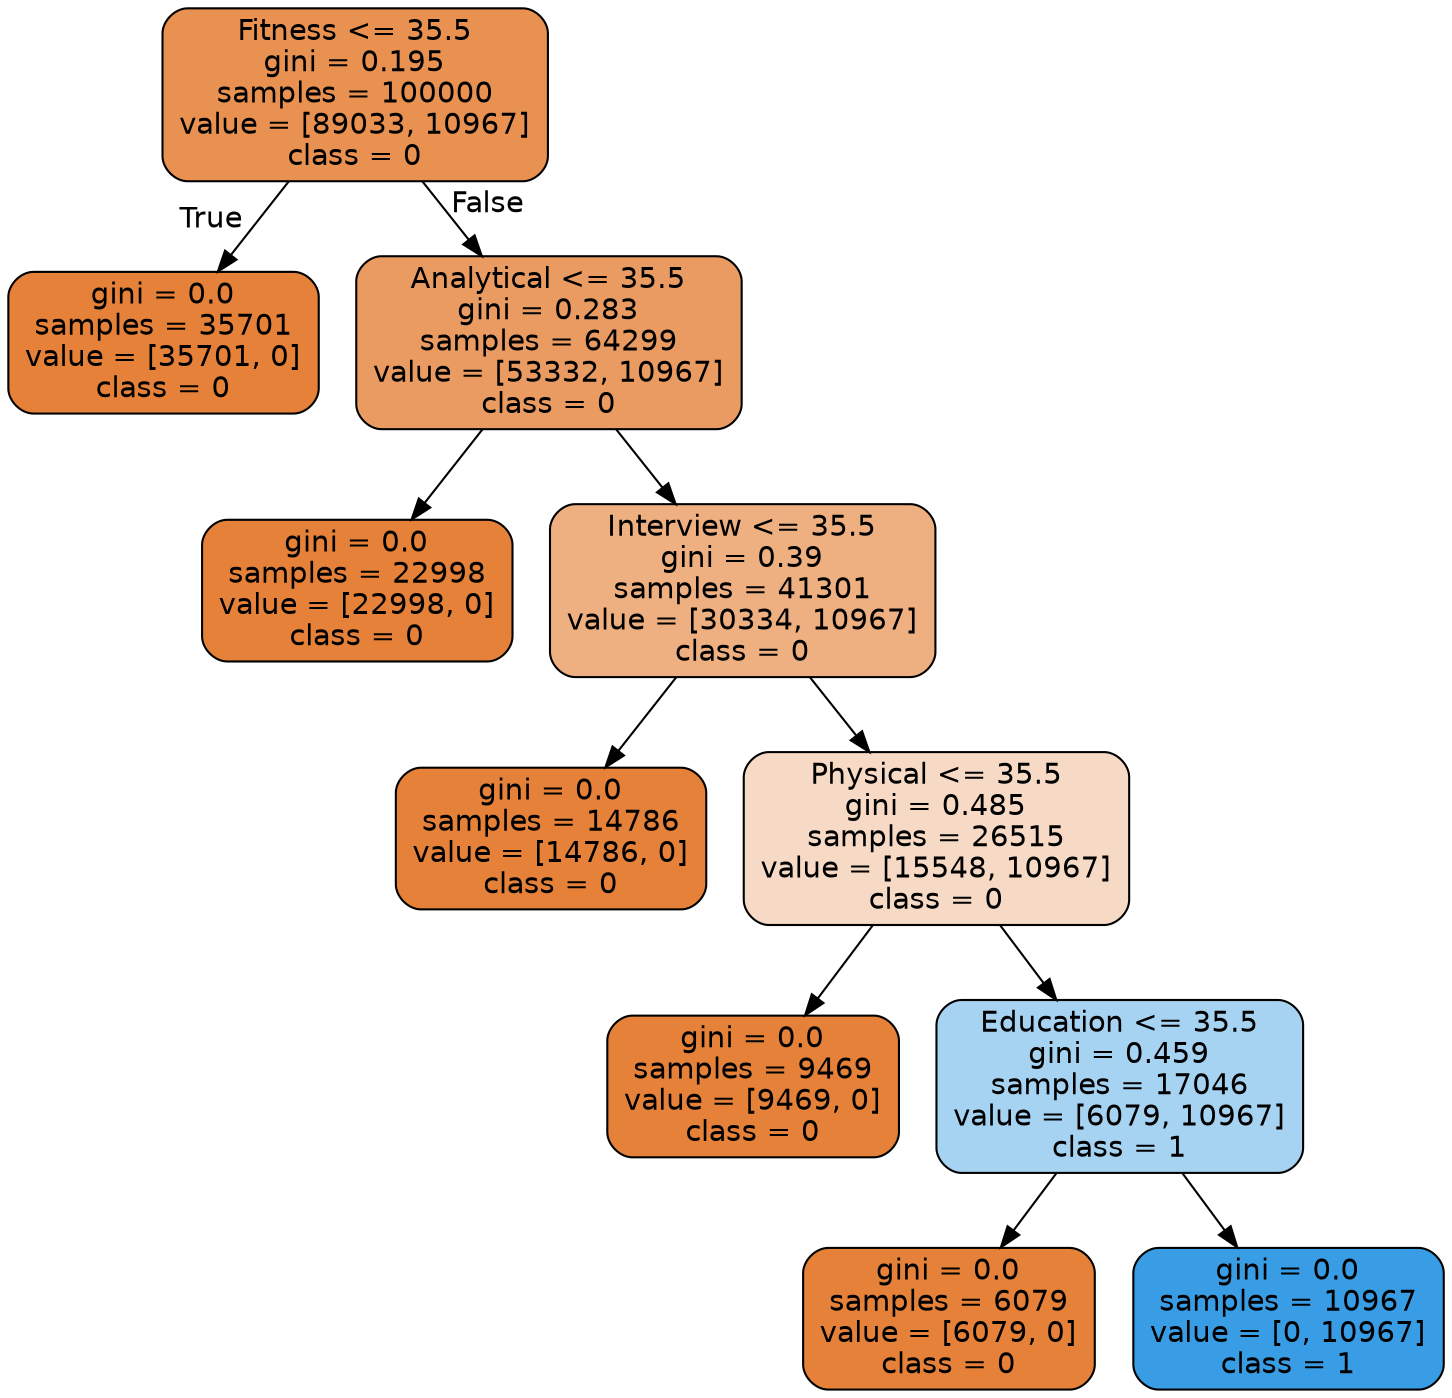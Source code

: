 digraph Tree {
node [shape=box, style="filled, rounded", color="black", fontname=helvetica] ;
edge [fontname=helvetica] ;
0 [label="Fitness <= 35.5\ngini = 0.195\nsamples = 100000\nvalue = [89033, 10967]\nclass = 0", fillcolor="#e89151"] ;
1 [label="gini = 0.0\nsamples = 35701\nvalue = [35701, 0]\nclass = 0", fillcolor="#e58139"] ;
0 -> 1 [labeldistance=2.5, labelangle=45, headlabel="True"] ;
2 [label="Analytical <= 35.5\ngini = 0.283\nsamples = 64299\nvalue = [53332, 10967]\nclass = 0", fillcolor="#ea9b62"] ;
0 -> 2 [labeldistance=2.5, labelangle=-45, headlabel="False"] ;
3 [label="gini = 0.0\nsamples = 22998\nvalue = [22998, 0]\nclass = 0", fillcolor="#e58139"] ;
2 -> 3 ;
4 [label="Interview <= 35.5\ngini = 0.39\nsamples = 41301\nvalue = [30334, 10967]\nclass = 0", fillcolor="#eeaf81"] ;
2 -> 4 ;
5 [label="gini = 0.0\nsamples = 14786\nvalue = [14786, 0]\nclass = 0", fillcolor="#e58139"] ;
4 -> 5 ;
6 [label="Physical <= 35.5\ngini = 0.485\nsamples = 26515\nvalue = [15548, 10967]\nclass = 0", fillcolor="#f7dac5"] ;
4 -> 6 ;
7 [label="gini = 0.0\nsamples = 9469\nvalue = [9469, 0]\nclass = 0", fillcolor="#e58139"] ;
6 -> 7 ;
8 [label="Education <= 35.5\ngini = 0.459\nsamples = 17046\nvalue = [6079, 10967]\nclass = 1", fillcolor="#a7d3f3"] ;
6 -> 8 ;
9 [label="gini = 0.0\nsamples = 6079\nvalue = [6079, 0]\nclass = 0", fillcolor="#e58139"] ;
8 -> 9 ;
10 [label="gini = 0.0\nsamples = 10967\nvalue = [0, 10967]\nclass = 1", fillcolor="#399de5"] ;
8 -> 10 ;
}